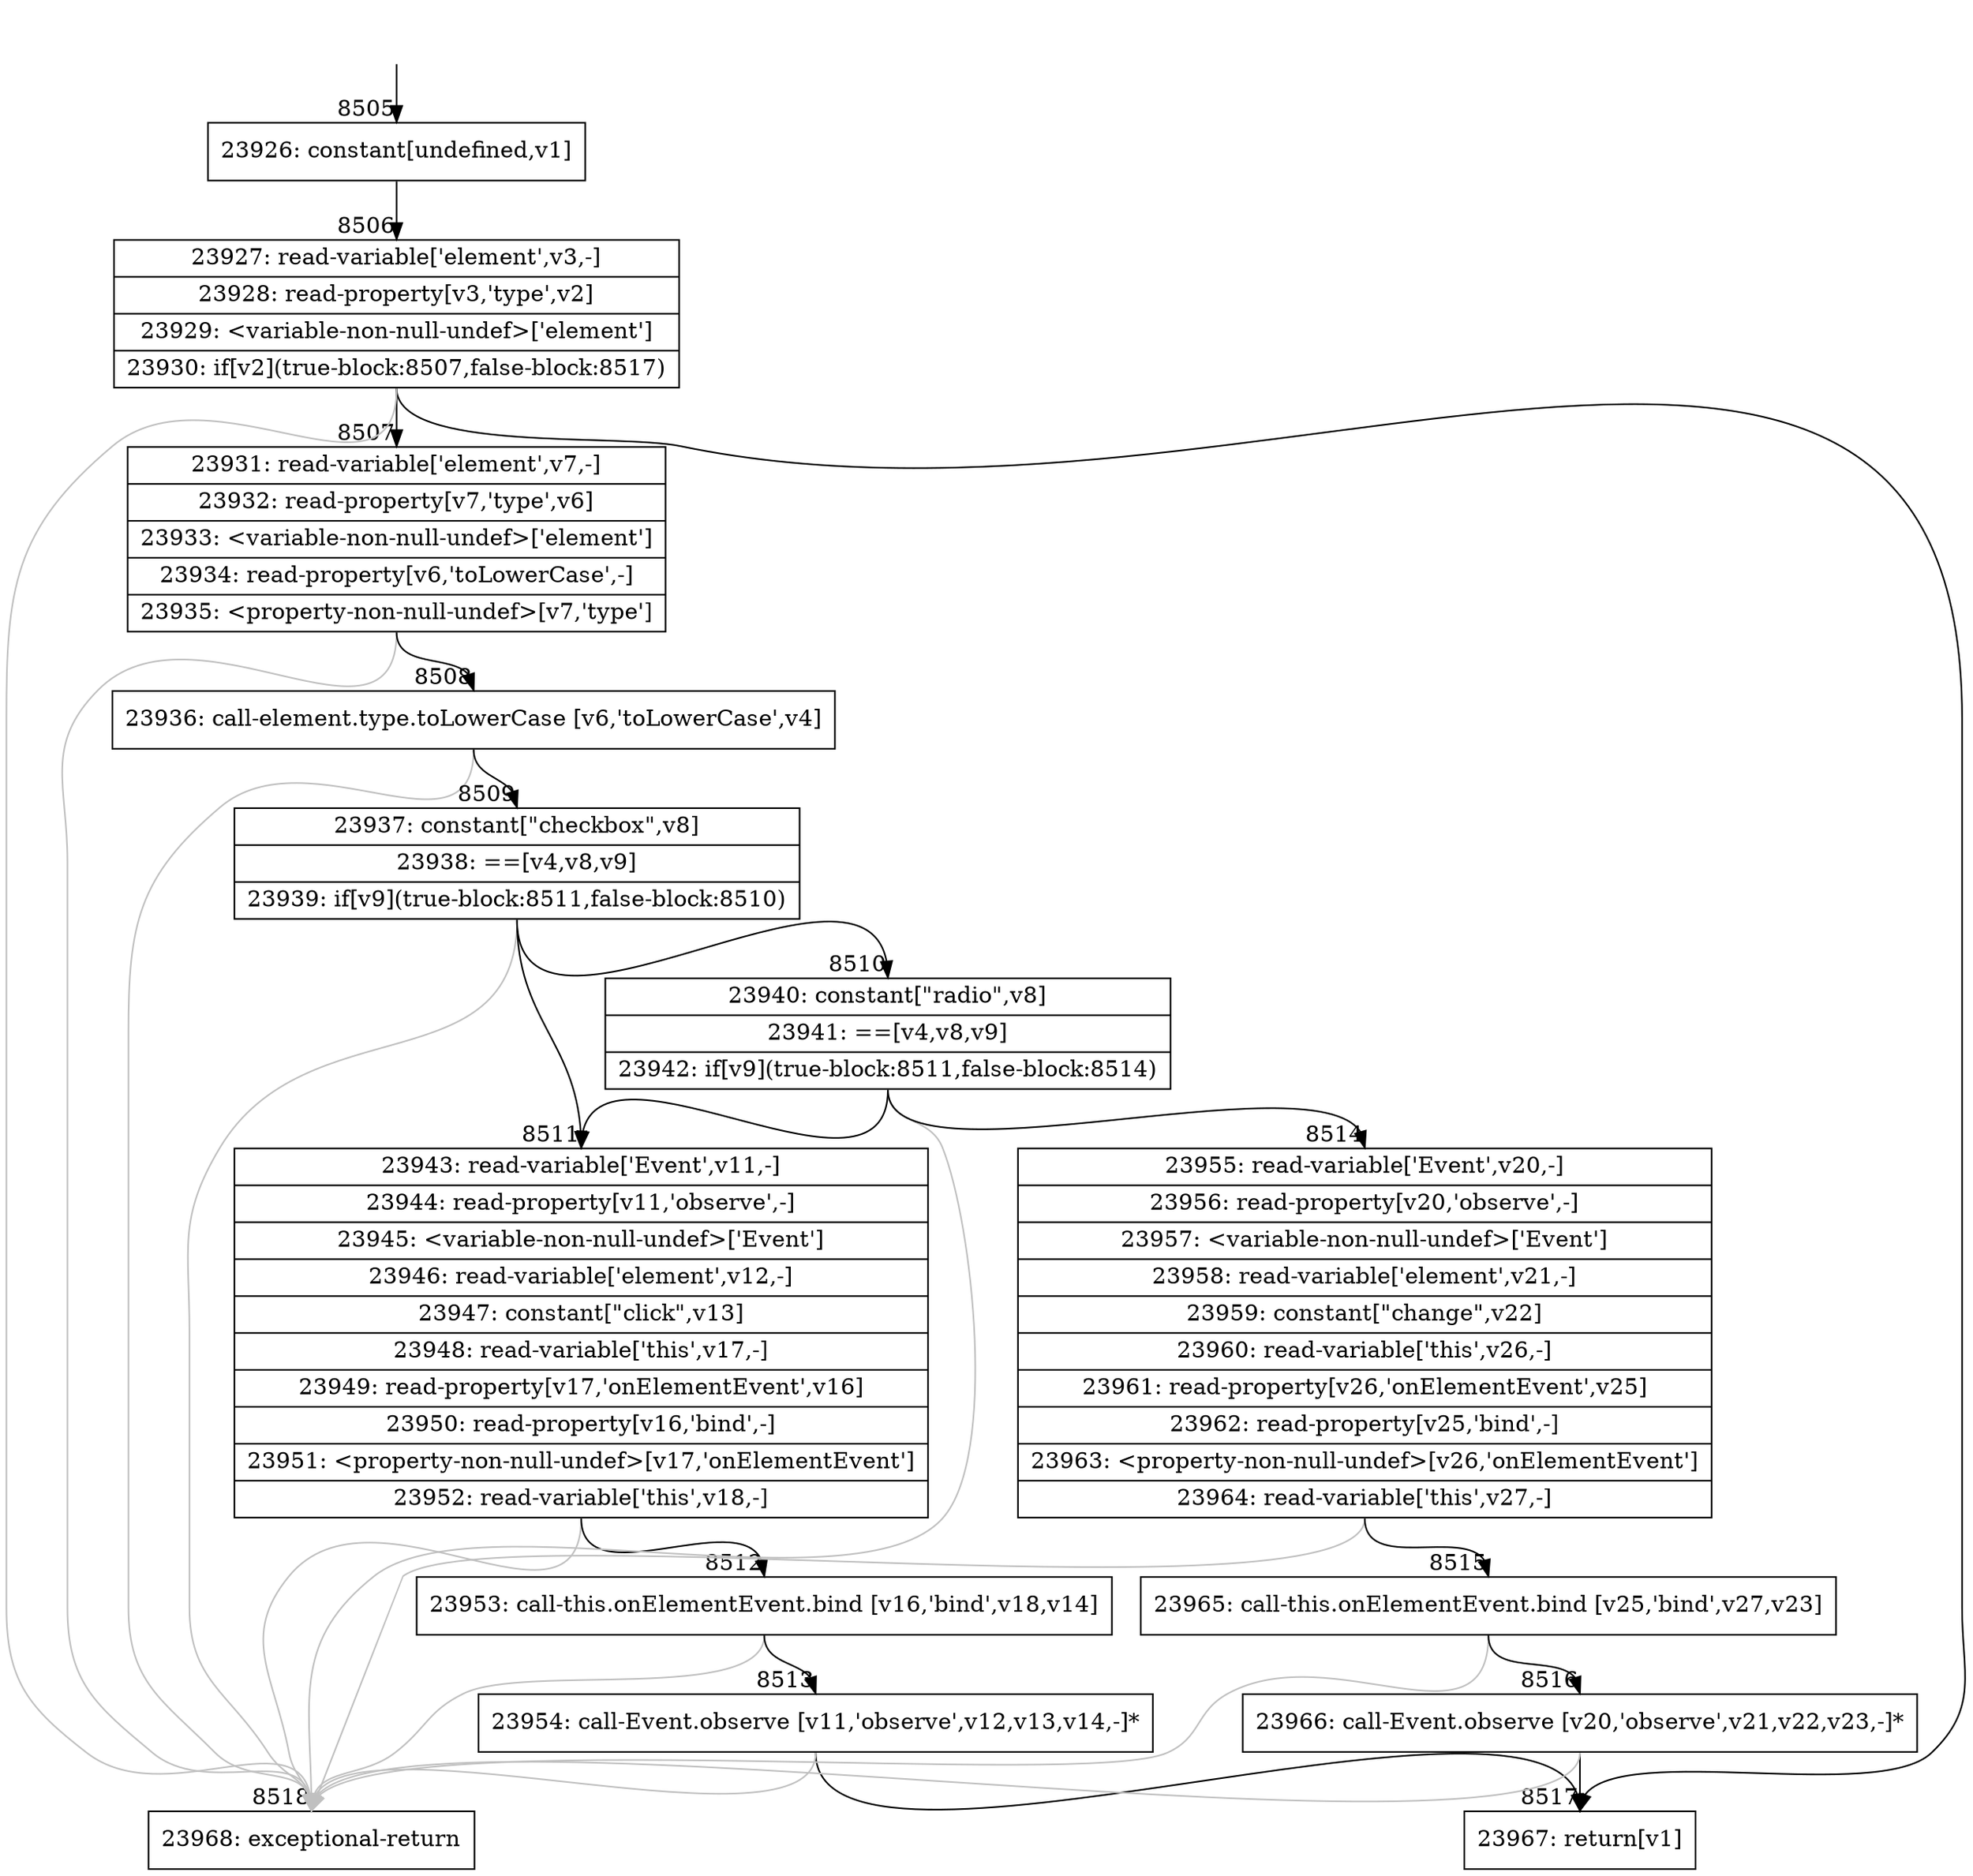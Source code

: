 digraph {
rankdir="TD"
BB_entry634[shape=none,label=""];
BB_entry634 -> BB8505 [tailport=s, headport=n, headlabel="    8505"]
BB8505 [shape=record label="{23926: constant[undefined,v1]}" ] 
BB8505 -> BB8506 [tailport=s, headport=n, headlabel="      8506"]
BB8506 [shape=record label="{23927: read-variable['element',v3,-]|23928: read-property[v3,'type',v2]|23929: \<variable-non-null-undef\>['element']|23930: if[v2](true-block:8507,false-block:8517)}" ] 
BB8506 -> BB8507 [tailport=s, headport=n, headlabel="      8507"]
BB8506 -> BB8517 [tailport=s, headport=n, headlabel="      8517"]
BB8506 -> BB8518 [tailport=s, headport=n, color=gray, headlabel="      8518"]
BB8507 [shape=record label="{23931: read-variable['element',v7,-]|23932: read-property[v7,'type',v6]|23933: \<variable-non-null-undef\>['element']|23934: read-property[v6,'toLowerCase',-]|23935: \<property-non-null-undef\>[v7,'type']}" ] 
BB8507 -> BB8508 [tailport=s, headport=n, headlabel="      8508"]
BB8507 -> BB8518 [tailport=s, headport=n, color=gray]
BB8508 [shape=record label="{23936: call-element.type.toLowerCase [v6,'toLowerCase',v4]}" ] 
BB8508 -> BB8509 [tailport=s, headport=n, headlabel="      8509"]
BB8508 -> BB8518 [tailport=s, headport=n, color=gray]
BB8509 [shape=record label="{23937: constant[\"checkbox\",v8]|23938: ==[v4,v8,v9]|23939: if[v9](true-block:8511,false-block:8510)}" ] 
BB8509 -> BB8511 [tailport=s, headport=n, headlabel="      8511"]
BB8509 -> BB8510 [tailport=s, headport=n, headlabel="      8510"]
BB8509 -> BB8518 [tailport=s, headport=n, color=gray]
BB8510 [shape=record label="{23940: constant[\"radio\",v8]|23941: ==[v4,v8,v9]|23942: if[v9](true-block:8511,false-block:8514)}" ] 
BB8510 -> BB8511 [tailport=s, headport=n]
BB8510 -> BB8514 [tailport=s, headport=n, headlabel="      8514"]
BB8510 -> BB8518 [tailport=s, headport=n, color=gray]
BB8511 [shape=record label="{23943: read-variable['Event',v11,-]|23944: read-property[v11,'observe',-]|23945: \<variable-non-null-undef\>['Event']|23946: read-variable['element',v12,-]|23947: constant[\"click\",v13]|23948: read-variable['this',v17,-]|23949: read-property[v17,'onElementEvent',v16]|23950: read-property[v16,'bind',-]|23951: \<property-non-null-undef\>[v17,'onElementEvent']|23952: read-variable['this',v18,-]}" ] 
BB8511 -> BB8512 [tailport=s, headport=n, headlabel="      8512"]
BB8511 -> BB8518 [tailport=s, headport=n, color=gray]
BB8512 [shape=record label="{23953: call-this.onElementEvent.bind [v16,'bind',v18,v14]}" ] 
BB8512 -> BB8513 [tailport=s, headport=n, headlabel="      8513"]
BB8512 -> BB8518 [tailport=s, headport=n, color=gray]
BB8513 [shape=record label="{23954: call-Event.observe [v11,'observe',v12,v13,v14,-]*}" ] 
BB8513 -> BB8517 [tailport=s, headport=n]
BB8513 -> BB8518 [tailport=s, headport=n, color=gray]
BB8514 [shape=record label="{23955: read-variable['Event',v20,-]|23956: read-property[v20,'observe',-]|23957: \<variable-non-null-undef\>['Event']|23958: read-variable['element',v21,-]|23959: constant[\"change\",v22]|23960: read-variable['this',v26,-]|23961: read-property[v26,'onElementEvent',v25]|23962: read-property[v25,'bind',-]|23963: \<property-non-null-undef\>[v26,'onElementEvent']|23964: read-variable['this',v27,-]}" ] 
BB8514 -> BB8515 [tailport=s, headport=n, headlabel="      8515"]
BB8514 -> BB8518 [tailport=s, headport=n, color=gray]
BB8515 [shape=record label="{23965: call-this.onElementEvent.bind [v25,'bind',v27,v23]}" ] 
BB8515 -> BB8516 [tailport=s, headport=n, headlabel="      8516"]
BB8515 -> BB8518 [tailport=s, headport=n, color=gray]
BB8516 [shape=record label="{23966: call-Event.observe [v20,'observe',v21,v22,v23,-]*}" ] 
BB8516 -> BB8517 [tailport=s, headport=n]
BB8516 -> BB8518 [tailport=s, headport=n, color=gray]
BB8517 [shape=record label="{23967: return[v1]}" ] 
BB8518 [shape=record label="{23968: exceptional-return}" ] 
//#$~ 6607
}
